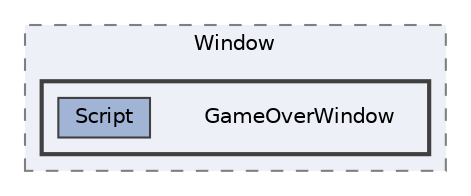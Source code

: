 digraph "003_Item/Window/GameOverWindow"
{
 // LATEX_PDF_SIZE
  bgcolor="transparent";
  edge [fontname=Helvetica,fontsize=10,labelfontname=Helvetica,labelfontsize=10];
  node [fontname=Helvetica,fontsize=10,shape=box,height=0.2,width=0.4];
  compound=true
  subgraph clusterdir_bc3c7fb0d954079f7ecf434b10bcd730 {
    graph [ bgcolor="#edf0f7", pencolor="grey50", label="Window", fontname=Helvetica,fontsize=10 style="filled,dashed", URL="dir_bc3c7fb0d954079f7ecf434b10bcd730.html",tooltip=""]
  subgraph clusterdir_e9634ade9c66080a8f44cff96e76c56d {
    graph [ bgcolor="#edf0f7", pencolor="grey25", label="", fontname=Helvetica,fontsize=10 style="filled,bold", URL="dir_e9634ade9c66080a8f44cff96e76c56d.html",tooltip=""]
    dir_e9634ade9c66080a8f44cff96e76c56d [shape=plaintext, label="GameOverWindow"];
  dir_fe0b368cd42288229d8e1ec49f1d7eed [label="Script", fillcolor="#a2b4d6", color="grey25", style="filled", URL="dir_fe0b368cd42288229d8e1ec49f1d7eed.html",tooltip=""];
  }
  }
}
